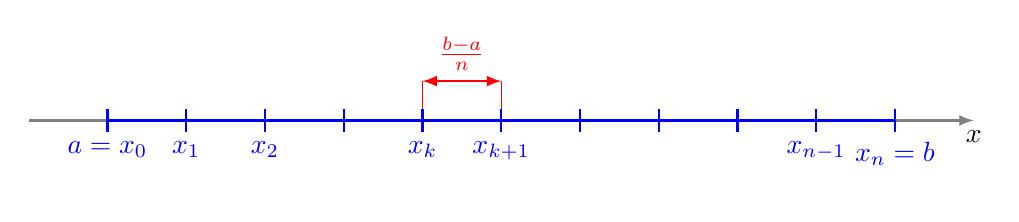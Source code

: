 \begin{tikzpicture}[scale=1]


% Axes
     \draw[->,>=latex,thick, gray] (-1,0)--(11,0) node[below,black] {$x$};
 %    \draw[->,>=latex,thick, gray] (0,-0.05)--(0,1.5) node[right,black] {$y$};  


   \draw[very thick, blue] (0,0) -- (10,0);

  \draw [<->,>=latex,thick, red] (4,0.5) -- (5,0.5) node[midway, above] {$\frac{b-a}{n}$};
  \draw[thin,red] (4,0)--(4,0.5);
  \draw[thin,red] (5,0)--(5,0.5);

% Labels
  \foreach \x/\xtext in {0/{a=x_0}, 1/{x_1}, 2/{x_2},3/{},4/{x_k},5/{x_{k+1}},6/{},7/{},8/{},9/{x_{n-1}},10/{x_n=b}}
  \draw[thick, blue] (\x cm,4pt) -- (\x cm,-4pt) node[anchor=north] {$\xtext$};


  \node[below, inner sep=10pt] at (0.5,0) {\vphantom{$n=10$}};


\end{tikzpicture}
